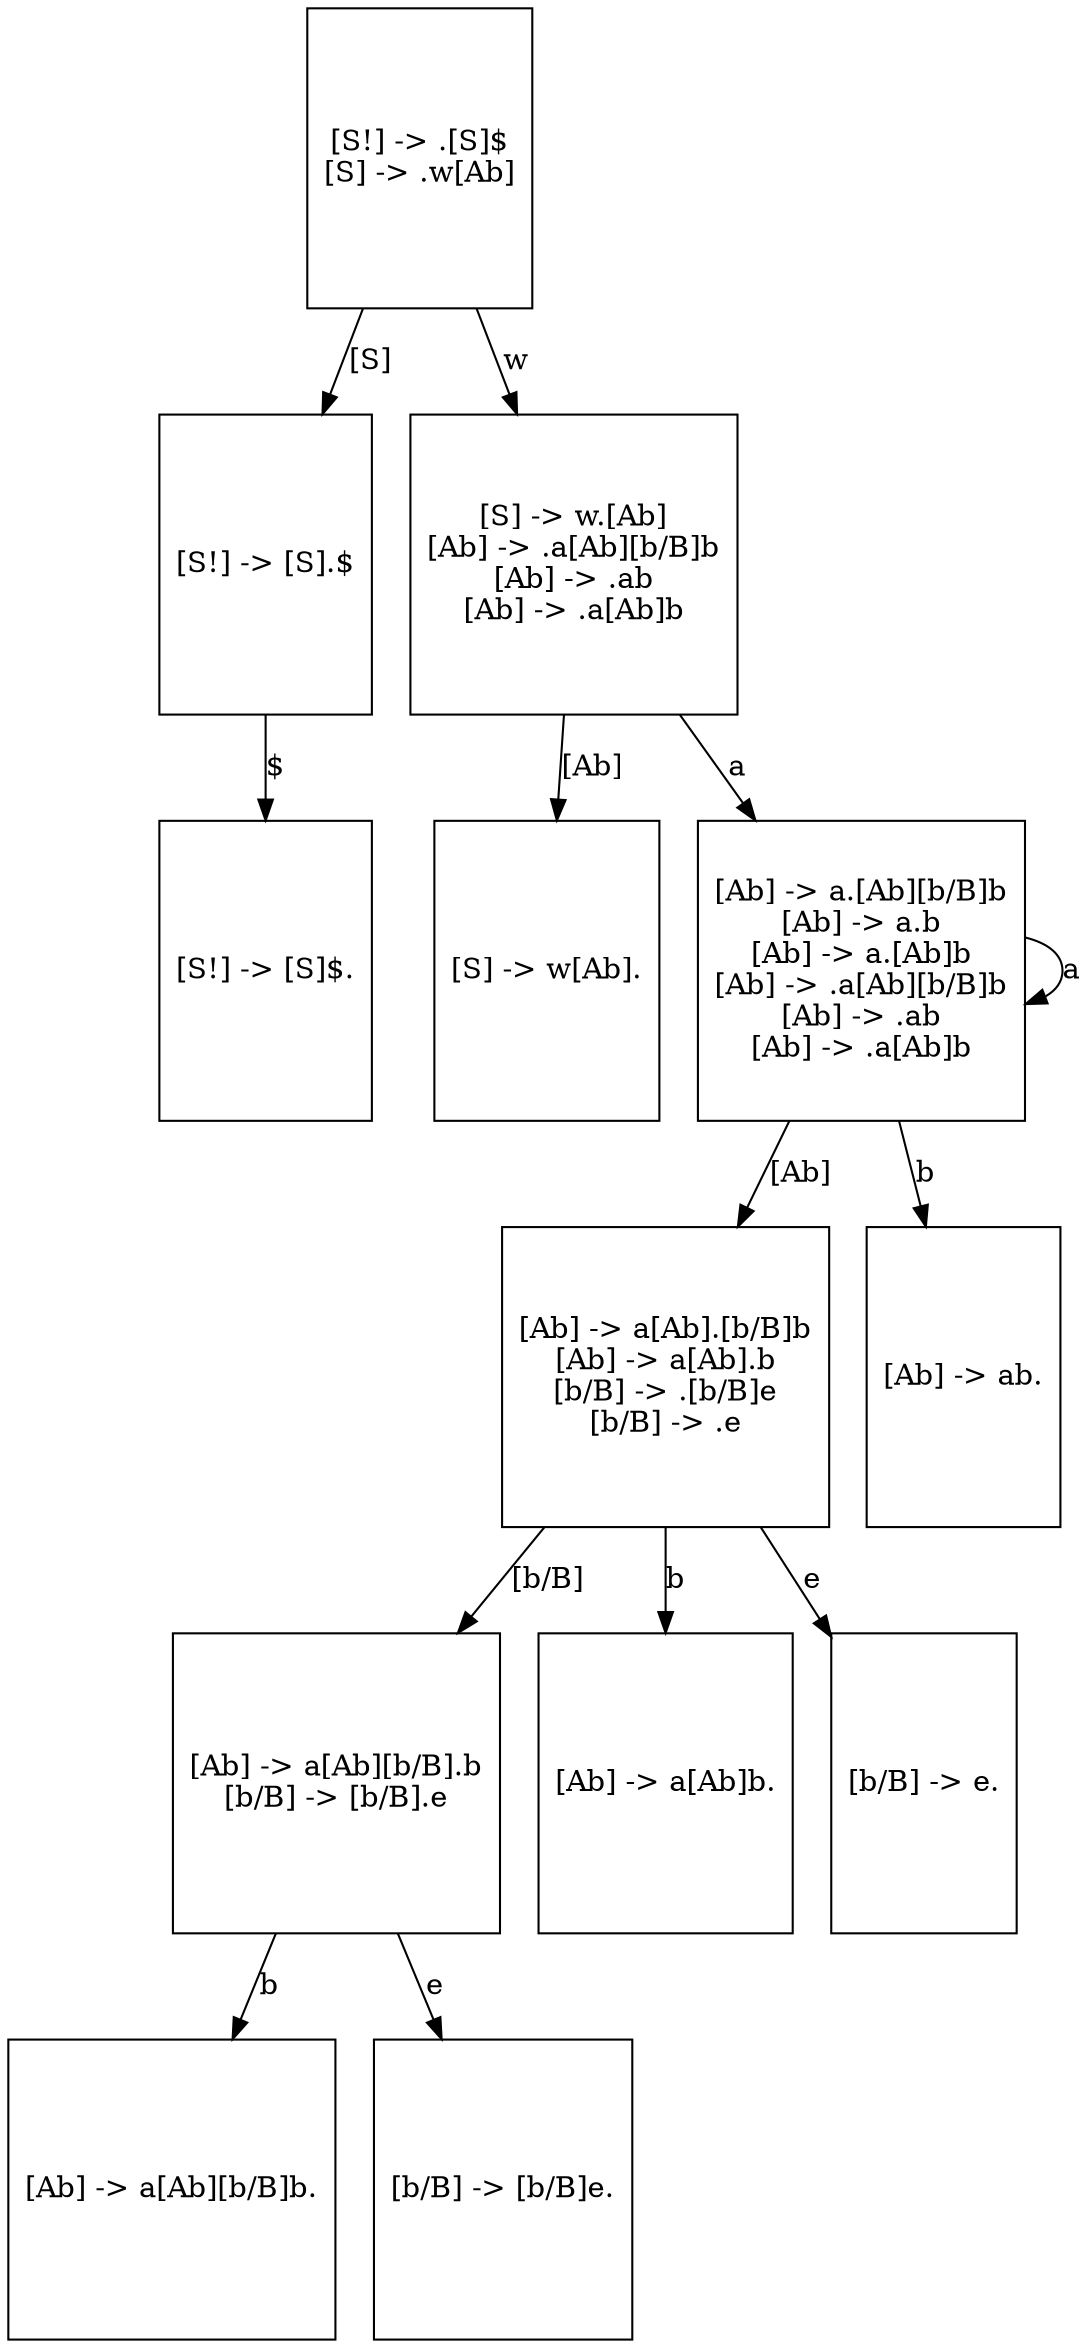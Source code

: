 // LR(0) Automata
digraph {
	A0 [label="[S!] -> .[S]$
[S] -> .w[Ab]" height=2 shape=polygon width=1]
	A1 [label="[S!] -> [S].$" height=2 shape=polygon width=1]
	A2 [label="[S] -> w.[Ab]
[Ab] -> .a[Ab][b/B]b
[Ab] -> .ab
[Ab] -> .a[Ab]b" height=2 shape=polygon width=1]
	A3 [label="[S!] -> [S]$." height=2 shape=polygon width=1]
	A4 [label="[S] -> w[Ab]." height=2 shape=polygon width=1]
	A5 [label="[Ab] -> a.[Ab][b/B]b
[Ab] -> a.b
[Ab] -> a.[Ab]b
[Ab] -> .a[Ab][b/B]b
[Ab] -> .ab
[Ab] -> .a[Ab]b" height=2 shape=polygon width=1]
	A6 [label="[Ab] -> a[Ab].[b/B]b
[Ab] -> a[Ab].b
[b/B] -> .[b/B]e
[b/B] -> .e" height=2 shape=polygon width=1]
	A7 [label="[Ab] -> ab." height=2 shape=polygon width=1]
	A8 [label="[Ab] -> a[Ab][b/B].b
[b/B] -> [b/B].e" height=2 shape=polygon width=1]
	A9 [label="[Ab] -> a[Ab]b." height=2 shape=polygon width=1]
	B0 [label="[b/B] -> e." height=2 shape=polygon width=1]
	B1 [label="[Ab] -> a[Ab][b/B]b." height=2 shape=polygon width=1]
	B2 [label="[b/B] -> [b/B]e." height=2 shape=polygon width=1]
	A0 -> A1 [label="[S]"]
	A0 -> A2 [label=w]
	A1 -> A3 [label="$"]
	A2 -> A4 [label="[Ab]"]
	A2 -> A5 [label=a]
	A5 -> A6 [label="[Ab]"]
	A5 -> A7 [label=b]
	A5 -> A5 [label=a]
	A6 -> A8 [label="[b/B]"]
	A6 -> A9 [label=b]
	A6 -> B0 [label=e]
	A8 -> B1 [label=b]
	A8 -> B2 [label=e]
}
